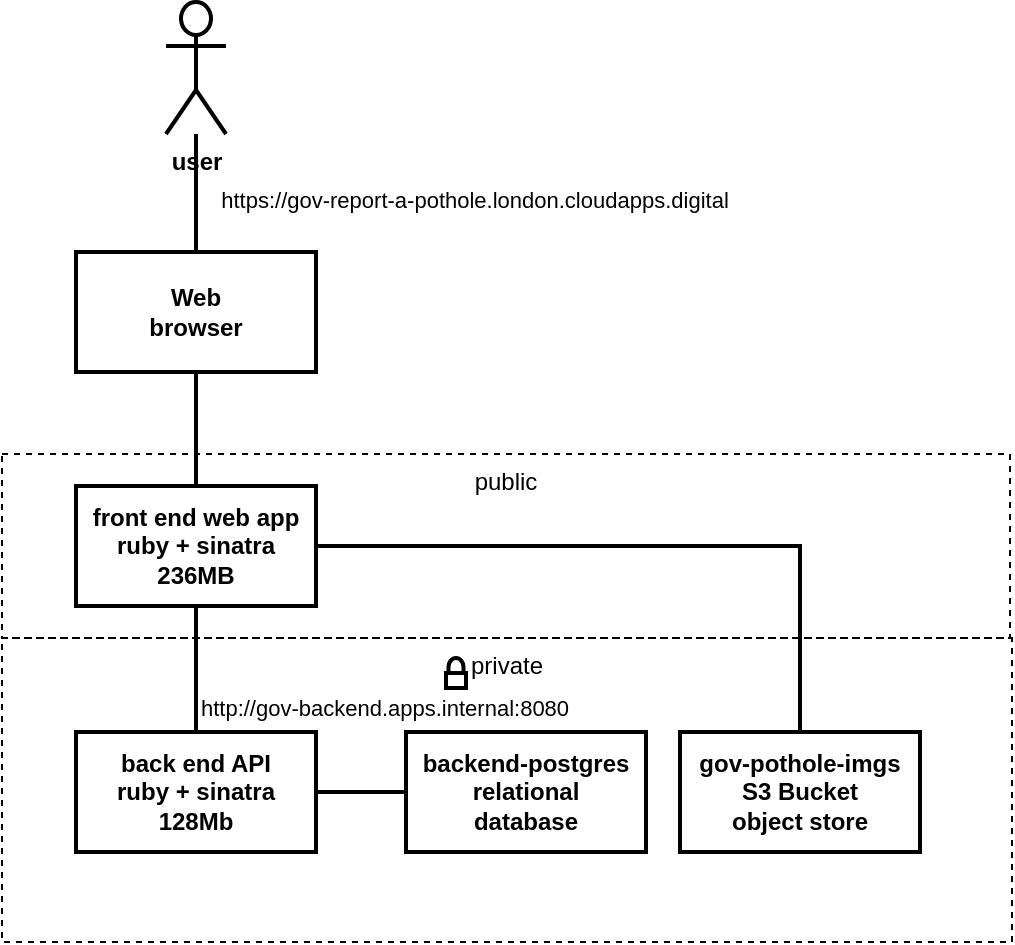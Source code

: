 <mxfile version="20.6.2" type="device"><diagram id="Y6pWeHJ72KD2SX9QeOam" name="Page-1"><mxGraphModel dx="742" dy="487" grid="0" gridSize="10" guides="1" tooltips="1" connect="1" arrows="1" fold="1" page="1" pageScale="1" pageWidth="1169" pageHeight="827" math="0" shadow="0"><root><mxCell id="0"/><mxCell id="1" parent="0"/><mxCell id="6-evzGVzQrqCtbZjr82n-10" value="public" style="rounded=0;whiteSpace=wrap;html=1;strokeWidth=1;fillColor=none;dashed=1;verticalAlign=top;" vertex="1" parent="1"><mxGeometry x="383" y="265" width="504" height="92" as="geometry"/></mxCell><mxCell id="6-evzGVzQrqCtbZjr82n-12" value="private" style="rounded=0;whiteSpace=wrap;html=1;strokeWidth=1;fillColor=none;dashed=1;verticalAlign=top;" vertex="1" parent="1"><mxGeometry x="383" y="357" width="505" height="152" as="geometry"/></mxCell><mxCell id="6-evzGVzQrqCtbZjr82n-4" value="" style="edgeStyle=orthogonalEdgeStyle;rounded=0;orthogonalLoop=1;jettySize=auto;html=1;fontStyle=1;strokeWidth=2;endArrow=none;endFill=0;" edge="1" parent="1" source="6-evzGVzQrqCtbZjr82n-1" target="6-evzGVzQrqCtbZjr82n-3"><mxGeometry relative="1" as="geometry"/></mxCell><mxCell id="6-evzGVzQrqCtbZjr82n-7" style="edgeStyle=orthogonalEdgeStyle;rounded=0;orthogonalLoop=1;jettySize=auto;html=1;strokeWidth=2;endArrow=none;endFill=0;" edge="1" parent="1" source="6-evzGVzQrqCtbZjr82n-1" target="6-evzGVzQrqCtbZjr82n-2"><mxGeometry relative="1" as="geometry"/></mxCell><mxCell id="6-evzGVzQrqCtbZjr82n-18" value="http://gov-backend.apps.internal:8080" style="edgeLabel;html=1;align=center;verticalAlign=middle;resizable=0;points=[];" vertex="1" connectable="0" parent="6-evzGVzQrqCtbZjr82n-7"><mxGeometry x="0.415" y="1" relative="1" as="geometry"><mxPoint x="93" y="6" as="offset"/></mxGeometry></mxCell><mxCell id="6-evzGVzQrqCtbZjr82n-9" value="" style="edgeStyle=orthogonalEdgeStyle;rounded=0;orthogonalLoop=1;jettySize=auto;html=1;strokeWidth=2;endArrow=none;endFill=0;" edge="1" parent="1" source="6-evzGVzQrqCtbZjr82n-1" target="6-evzGVzQrqCtbZjr82n-8"><mxGeometry relative="1" as="geometry"/></mxCell><mxCell id="6-evzGVzQrqCtbZjr82n-1" value="front end web app&lt;br&gt;ruby + sinatra&lt;br&gt;236MB" style="rounded=0;whiteSpace=wrap;html=1;fontStyle=1;strokeWidth=2;" vertex="1" parent="1"><mxGeometry x="420" y="281" width="120" height="60" as="geometry"/></mxCell><mxCell id="6-evzGVzQrqCtbZjr82n-6" style="edgeStyle=orthogonalEdgeStyle;rounded=0;orthogonalLoop=1;jettySize=auto;html=1;fontStyle=1;strokeWidth=2;endArrow=none;endFill=0;" edge="1" parent="1" source="6-evzGVzQrqCtbZjr82n-2" target="6-evzGVzQrqCtbZjr82n-5"><mxGeometry relative="1" as="geometry"/></mxCell><mxCell id="6-evzGVzQrqCtbZjr82n-2" value="back end API&lt;br&gt;ruby + sinatra&lt;br&gt;128Mb" style="rounded=0;whiteSpace=wrap;html=1;fontStyle=1;strokeWidth=2;" vertex="1" parent="1"><mxGeometry x="420" y="404" width="120" height="60" as="geometry"/></mxCell><mxCell id="6-evzGVzQrqCtbZjr82n-3" value="gov-pothole-imgs&lt;br&gt;S3 Bucket&lt;br&gt;object store" style="rounded=0;whiteSpace=wrap;html=1;fontStyle=1;strokeWidth=2;" vertex="1" parent="1"><mxGeometry x="722" y="404" width="120" height="60" as="geometry"/></mxCell><mxCell id="6-evzGVzQrqCtbZjr82n-5" value="backend-postgres&lt;br&gt;relational&lt;br&gt;database" style="rounded=0;whiteSpace=wrap;html=1;fontStyle=1;strokeWidth=2;" vertex="1" parent="1"><mxGeometry x="585" y="404" width="120" height="60" as="geometry"/></mxCell><mxCell id="6-evzGVzQrqCtbZjr82n-8" value="Web &lt;br&gt;browser" style="rounded=0;whiteSpace=wrap;html=1;fontStyle=1;strokeWidth=2;" vertex="1" parent="1"><mxGeometry x="420" y="164" width="120" height="60" as="geometry"/></mxCell><mxCell id="6-evzGVzQrqCtbZjr82n-15" style="edgeStyle=orthogonalEdgeStyle;rounded=0;orthogonalLoop=1;jettySize=auto;html=1;strokeWidth=2;endArrow=none;endFill=0;" edge="1" parent="1" source="6-evzGVzQrqCtbZjr82n-13" target="6-evzGVzQrqCtbZjr82n-8"><mxGeometry relative="1" as="geometry"/></mxCell><mxCell id="6-evzGVzQrqCtbZjr82n-17" value="https://gov-report-a-pothole.london.cloudapps.digital" style="edgeLabel;html=1;align=center;verticalAlign=middle;resizable=0;points=[];" vertex="1" connectable="0" parent="6-evzGVzQrqCtbZjr82n-15"><mxGeometry x="0.027" y="1" relative="1" as="geometry"><mxPoint x="138" y="2" as="offset"/></mxGeometry></mxCell><mxCell id="6-evzGVzQrqCtbZjr82n-13" value="user" style="shape=umlActor;verticalLabelPosition=bottom;verticalAlign=top;html=1;outlineConnect=0;strokeWidth=2;fillColor=none;fontStyle=1" vertex="1" parent="1"><mxGeometry x="465" y="39" width="30" height="66" as="geometry"/></mxCell><mxCell id="6-evzGVzQrqCtbZjr82n-16" value="" style="html=1;verticalLabelPosition=bottom;align=center;labelBackgroundColor=#ffffff;verticalAlign=top;strokeWidth=2;strokeColor=#000000;shadow=0;dashed=0;shape=mxgraph.ios7.icons.locked;fillColor=none;" vertex="1" parent="1"><mxGeometry x="605" y="367" width="10" height="15" as="geometry"/></mxCell></root></mxGraphModel></diagram></mxfile>
